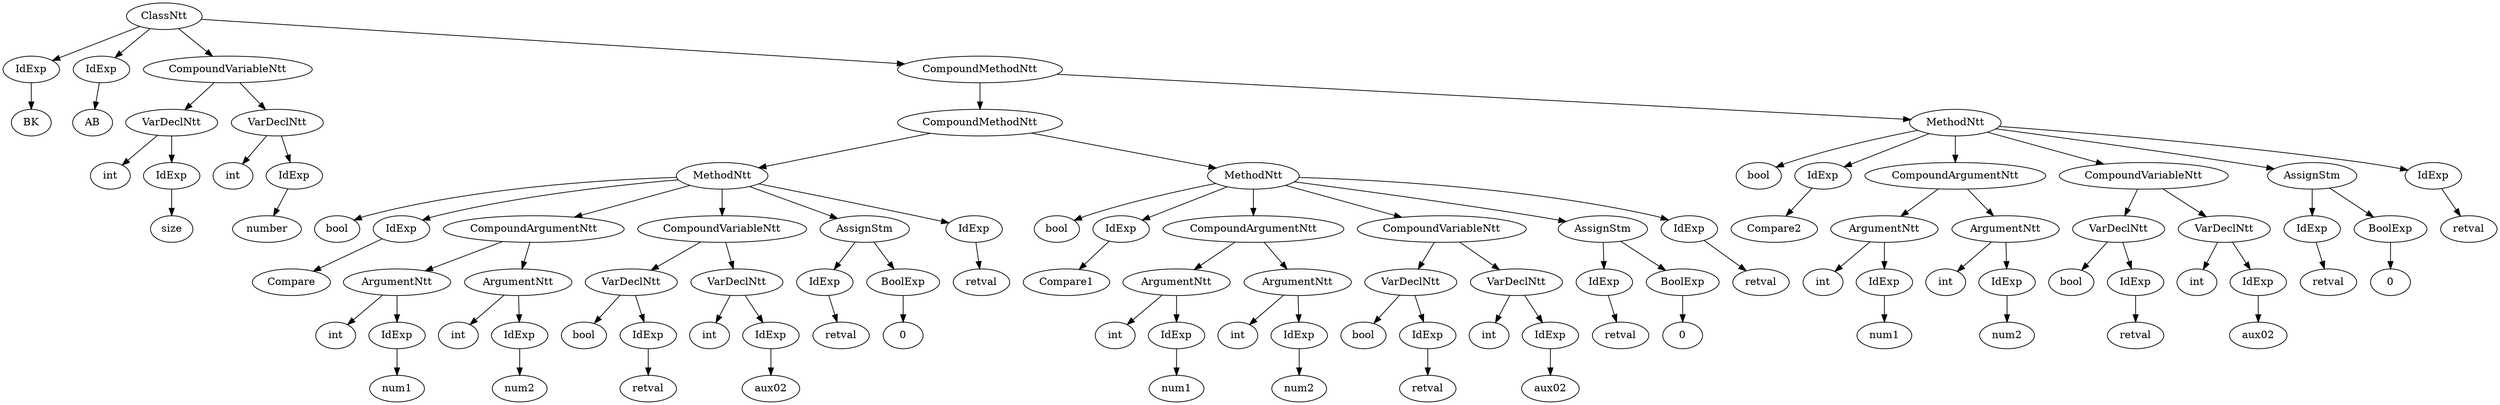 digraph my_graph {
105587476053840;
105587476053840[label = "ClassNtt"];
105587476053840->105570296192976
105570296192976[label = "IdExp"];
105570296192976->105570296192984;
105570296192984[label = "BK"];
105587476053840->105570296192944
105570296192944[label = "IdExp"];
105570296192944->105570296192952;
105570296192952[label = "AB"];
105587476053840->105578886131344;
105578886131344[label = "CompoundVariableNtt"];
105578886131344->105578886131536;
105578886131536[label = "VarDeclNtt"];
105578886131536->105570296192912;
105570296192912[label = "int" ];
105578886131536->105570296192880
105570296192880[label = "IdExp"];
105570296192880->105570296192888;
105570296192888[label = "size"];
105578886131344->105578886131392;
105578886131392[label = "VarDeclNtt"];
105578886131392->105570296192848;
105570296192848[label = "int" ];
105578886131392->105570296192816
105570296192816[label = "IdExp"];
105570296192816->105570296192824;
105570296192824[label = "number"];
105587476053840->105578886128848;
105578886128848[label = "CompoundMethodNtt"];
105578886128848->105578886129664;
105578886129664[label = "CompoundMethodNtt"];
105578886129664->105604655923040;
105604655923040[label = "MethodNtt"];
105604655923040->105570296192784;
105570296192784[label = "bool" ];
105604655923040->105570296192752
105570296192752[label = "IdExp"];
105570296192752->105570296192760;
105570296192760[label = "Compare"];
105604655923040->105578886131008;
105578886131008[label = "CompoundArgumentNtt"];
105578886131008->105578886131200;
105578886131200[label = "ArgumentNtt"];
105578886131200->105570296192720;
105570296192720[label = "int" ];
105578886131200->105570296192688
105570296192688[label = "IdExp"];
105570296192688->105570296192696;
105570296192696[label = "num1"];
105578886131008->105578886131056;
105578886131056[label = "ArgumentNtt"];
105578886131056->105570296192656;
105570296192656[label = "int" ];
105578886131056->105570296192624
105570296192624[label = "IdExp"];
105570296192624->105570296192632;
105570296192632[label = "num2"];
105604655923040->105578886130720;
105578886130720[label = "CompoundVariableNtt"];
105578886130720->105578886130912;
105578886130912[label = "VarDeclNtt"];
105578886130912->105570296192592;
105570296192592[label = "bool" ];
105578886130912->105570296192560
105570296192560[label = "IdExp"];
105570296192560->105570296192568;
105570296192568[label = "retval"];
105578886130720->105578886130768;
105578886130768[label = "VarDeclNtt"];
105578886130768->105570296192528;
105570296192528[label = "int" ];
105578886130768->105570296192496
105570296192496[label = "IdExp"];
105570296192496->105570296192504;
105570296192504[label = "aux02"];
105604655923040->105578886130624;
105578886130624[label = "AssignStm"];
105578886130624->105570296192464
105570296192464[label = "IdExp"];
105570296192464->105570296192472;
105570296192472[label = "retval"];
105578886130624->105570296192432
105570296192432[label = "BoolExp"];
105570296192432->105570296192440;
105570296192440[label = "0"];
105604655923040->105570296192400
105570296192400[label = "IdExp"];
105570296192400->105570296192408;
105570296192408[label = "retval"];
105578886129664->105604655922944;
105604655922944[label = "MethodNtt"];
105604655922944->105570296192368;
105570296192368[label = "bool" ];
105604655922944->105570296192336
105570296192336[label = "IdExp"];
105570296192336->105570296192344;
105570296192344[label = "Compare1"];
105604655922944->105578886130192;
105578886130192[label = "CompoundArgumentNtt"];
105578886130192->105578886130384;
105578886130384[label = "ArgumentNtt"];
105578886130384->105570296192304;
105570296192304[label = "int" ];
105578886130384->105570296192272
105570296192272[label = "IdExp"];
105570296192272->105570296192280;
105570296192280[label = "num1"];
105578886130192->105578886130240;
105578886130240[label = "ArgumentNtt"];
105578886130240->105570296192240;
105570296192240[label = "int" ];
105578886130240->105570296192208
105570296192208[label = "IdExp"];
105570296192208->105570296192216;
105570296192216[label = "num2"];
105604655922944->105578886129904;
105578886129904[label = "CompoundVariableNtt"];
105578886129904->105578886130096;
105578886130096[label = "VarDeclNtt"];
105578886130096->105570296192176;
105570296192176[label = "bool" ];
105578886130096->105570296192144
105570296192144[label = "IdExp"];
105570296192144->105570296192152;
105570296192152[label = "retval"];
105578886129904->105578886129952;
105578886129952[label = "VarDeclNtt"];
105578886129952->105570296192112;
105570296192112[label = "int" ];
105578886129952->105570296192080
105570296192080[label = "IdExp"];
105570296192080->105570296192088;
105570296192088[label = "aux02"];
105604655922944->105578886129808;
105578886129808[label = "AssignStm"];
105578886129808->105570296192048
105570296192048[label = "IdExp"];
105570296192048->105570296192056;
105570296192056[label = "retval"];
105578886129808->105570296192016
105570296192016[label = "BoolExp"];
105570296192016->105570296192024;
105570296192024[label = "0"];
105604655922944->105570296191984
105570296191984[label = "IdExp"];
105570296191984->105570296191992;
105570296191992[label = "retval"];
105578886128848->105604655922848;
105604655922848[label = "MethodNtt"];
105604655922848->105570296191952;
105570296191952[label = "bool" ];
105604655922848->105570296191920
105570296191920[label = "IdExp"];
105570296191920->105570296191928;
105570296191928[label = "Compare2"];
105604655922848->105578886129376;
105578886129376[label = "CompoundArgumentNtt"];
105578886129376->105578886129568;
105578886129568[label = "ArgumentNtt"];
105578886129568->105570296191888;
105570296191888[label = "int" ];
105578886129568->105570296191856
105570296191856[label = "IdExp"];
105570296191856->105570296191864;
105570296191864[label = "num1"];
105578886129376->105578886129424;
105578886129424[label = "ArgumentNtt"];
105578886129424->105570296191824;
105570296191824[label = "int" ];
105578886129424->105570296191792
105570296191792[label = "IdExp"];
105570296191792->105570296191800;
105570296191800[label = "num2"];
105604655922848->105578886129088;
105578886129088[label = "CompoundVariableNtt"];
105578886129088->105578886129280;
105578886129280[label = "VarDeclNtt"];
105578886129280->105570296191760;
105570296191760[label = "bool" ];
105578886129280->105570296191728
105570296191728[label = "IdExp"];
105570296191728->105570296191736;
105570296191736[label = "retval"];
105578886129088->105578886129136;
105578886129136[label = "VarDeclNtt"];
105578886129136->105570296191696;
105570296191696[label = "int" ];
105578886129136->105570296191664
105570296191664[label = "IdExp"];
105570296191664->105570296191672;
105570296191672[label = "aux02"];
105604655922848->105578886128992;
105578886128992[label = "AssignStm"];
105578886128992->105570296191632
105570296191632[label = "IdExp"];
105570296191632->105570296191640;
105570296191640[label = "retval"];
105578886128992->105570296191600
105570296191600[label = "BoolExp"];
105570296191600->105570296191608;
105570296191608[label = "0"];
105604655922848->105570296191568
105570296191568[label = "IdExp"];
105570296191568->105570296191576;
105570296191576[label = "retval"];

}